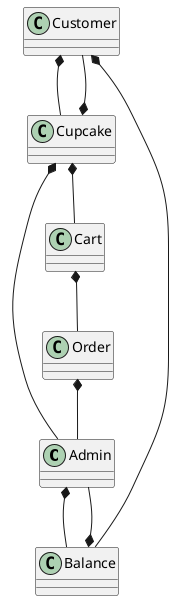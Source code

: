 @startuml
'https://plantuml.com/sequence-diagram

Admin *-- Balance
Balance *-- Admin
Order *-- Admin
Cart *-- Order
Cupcake *-- Cart
Cupcake *-- Admin
Cupcake *-- Customer
Customer *-- Cupcake
Customer *-- Balance

@enduml
